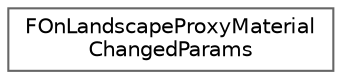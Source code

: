digraph "Graphical Class Hierarchy"
{
 // INTERACTIVE_SVG=YES
 // LATEX_PDF_SIZE
  bgcolor="transparent";
  edge [fontname=Helvetica,fontsize=10,labelfontname=Helvetica,labelfontsize=10];
  node [fontname=Helvetica,fontsize=10,shape=box,height=0.2,width=0.4];
  rankdir="LR";
  Node0 [id="Node000000",label="FOnLandscapeProxyMaterial\lChangedParams",height=0.2,width=0.4,color="grey40", fillcolor="white", style="filled",URL="$d4/db4/structFOnLandscapeProxyMaterialChangedParams.html",tooltip=" "];
}
